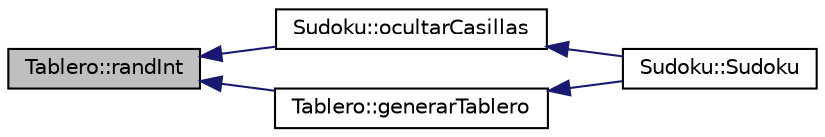digraph "Tablero::randInt"
{
  edge [fontname="Helvetica",fontsize="10",labelfontname="Helvetica",labelfontsize="10"];
  node [fontname="Helvetica",fontsize="10",shape=record];
  rankdir="LR";
  Node1 [label="Tablero::randInt",height=0.2,width=0.4,color="black", fillcolor="grey75", style="filled" fontcolor="black"];
  Node1 -> Node2 [dir="back",color="midnightblue",fontsize="10",style="solid",fontname="Helvetica"];
  Node2 [label="Sudoku::ocultarCasillas",height=0.2,width=0.4,color="black", fillcolor="white", style="filled",URL="$class_sudoku.html#a817c57872f6d02376547e72feaa4ab31"];
  Node2 -> Node3 [dir="back",color="midnightblue",fontsize="10",style="solid",fontname="Helvetica"];
  Node3 [label="Sudoku::Sudoku",height=0.2,width=0.4,color="black", fillcolor="white", style="filled",URL="$class_sudoku.html#add26172d727a99b29e4cc1c99d17ead4"];
  Node1 -> Node4 [dir="back",color="midnightblue",fontsize="10",style="solid",fontname="Helvetica"];
  Node4 [label="Tablero::generarTablero",height=0.2,width=0.4,color="black", fillcolor="white", style="filled",URL="$class_tablero.html#a3f7aae0818d6976fbce1e2361009aa8d",tooltip="Genera el tablero lógico. "];
  Node4 -> Node3 [dir="back",color="midnightblue",fontsize="10",style="solid",fontname="Helvetica"];
}
